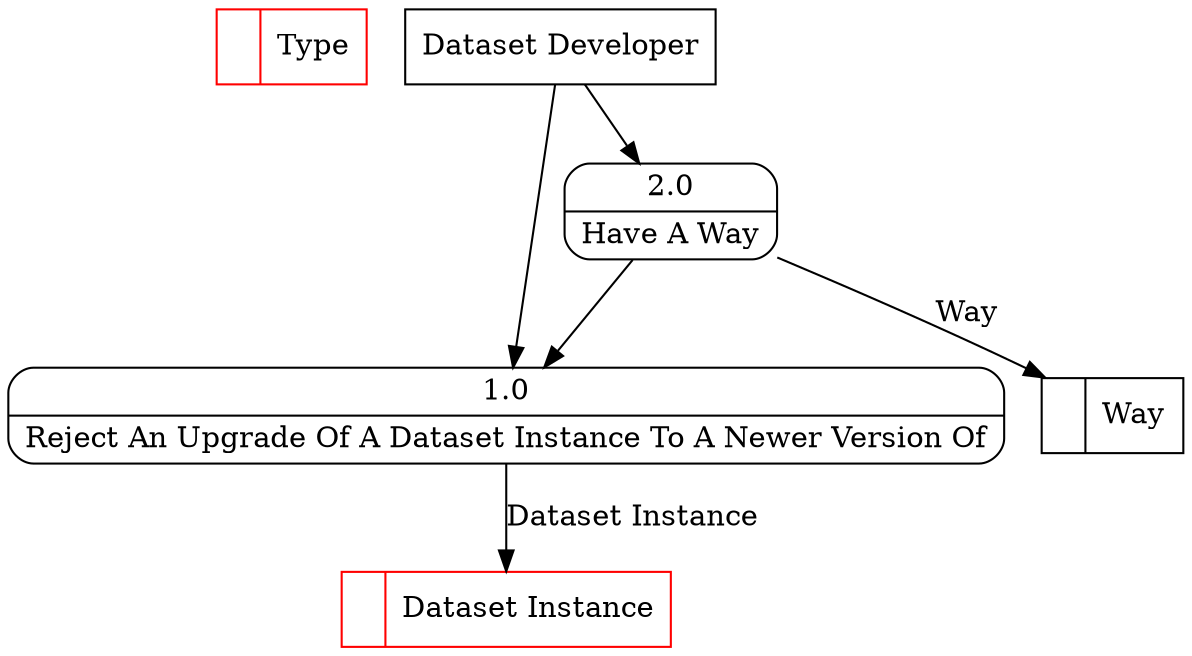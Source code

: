 digraph dfd2{ 
node[shape=record]
200 [label="<f0>  |<f1> Type " color=red];
201 [label="<f0>  |<f1> Dataset Instance " color=red];
202 [label="<f0>  |<f1> Way " ];
203 [label="Dataset Developer" shape=box];
204 [label="{<f0> 1.0|<f1> Reject An Upgrade Of A Dataset Instance To A Newer Version Of }" shape=Mrecord];
205 [label="{<f0> 2.0|<f1> Have A Way }" shape=Mrecord];
203 -> 204
203 -> 205
204 -> 201 [label="Dataset Instance"]
205 -> 204
205 -> 202 [label="Way"]
}